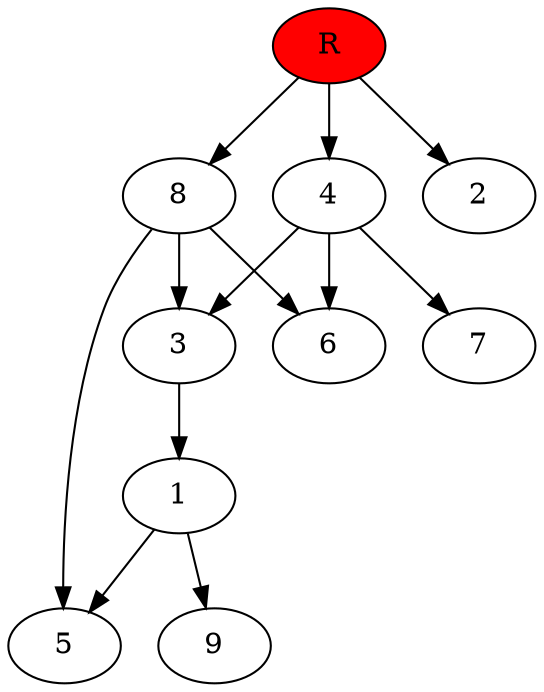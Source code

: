 digraph prb21090 {
	1
	2
	3
	4
	5
	6
	7
	8
	R [fillcolor="#ff0000" style=filled]
	1 -> 5
	1 -> 9
	3 -> 1
	4 -> 3
	4 -> 6
	4 -> 7
	8 -> 3
	8 -> 5
	8 -> 6
	R -> 2
	R -> 4
	R -> 8
}
